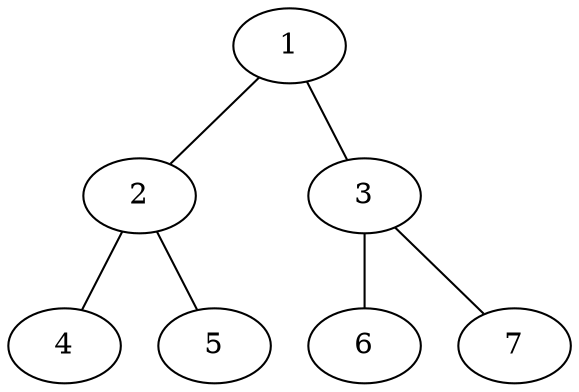 graph G{
1[pos="0.50000,1.00000!"]
2[pos="0.25000,0.60000!"]
3[pos="0.75000,0.60000!"]
4[pos="0.12500,0.20000!"]
5[pos="0.37500,0.20000!"]
6[pos="0.62500,0.20000!"]
7[pos="0.87500,0.20000!"]
1--2 [weight=1]
1--3 [weight=1]
2--4 [weight=3]
2--5 [weight=2]
3--6 [weight=4]
3--7 [weight=3]
}